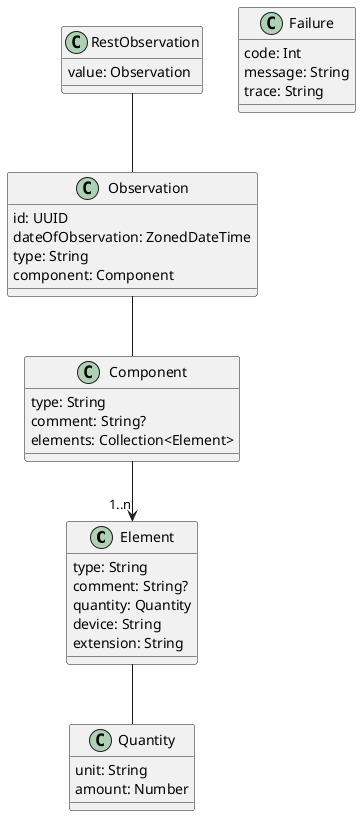 @startuml

skinparam componentStyle uml2

Element -- Quantity
Component --> "1..n" Element
Observation -- Component

RestObservation -- Observation

class Quantity {
  unit: String
  amount: Number
}

class Element {
  type: String
  comment: String?
  quantity: Quantity
  device: String
  extension: String
}

class Component {
  type: String
  comment: String?
  elements: Collection<Element>
}

class Observation {
  id: UUID
  dateOfObservation: ZonedDateTime
  type: String
  component: Component
}

class RestObservation {
  value: Observation
}

class Failure {
  code: Int
  message: String
  trace: String
}


@enduml
